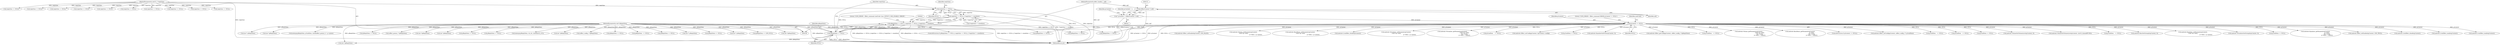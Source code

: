 digraph "0_Android_aeea52da00d210587fb3ed895de3d5f2e0264c88_4@pointer" {
"1000824" [label="(Call,replySize == NULL)"];
"1000114" [label="(MethodParameterIn,uint32_t *replySize)"];
"1000820" [label="(Call,pReplyData == NULL)"];
"1000115" [label="(MethodParameterIn,void *pReplyData)"];
"1000153" [label="(Call,pContext == NULL)"];
"1000118" [label="(Call,* pContext = (EffectContext *) self)"];
"1000120" [label="(Call,(EffectContext *) self)"];
"1000110" [label="(MethodParameterIn,effect_handle_t  self)"];
"1000823" [label="(Call,replySize == NULL || *replySize != sizeof(int))"];
"1000819" [label="(Call,pReplyData == NULL || replySize == NULL || *replySize != sizeof(int))"];
"1000711" [label="(Call,replySize == NULL)"];
"1000349" [label="(Call,replySize == NULL)"];
"1000257" [label="(Call,replySize == NULL)"];
"1000273" [label="(Call,(int *) pReplyData)"];
"1000212" [label="(Call,android::VirtualizerSetStrength(pContext, 0))"];
"1000827" [label="(Call,*replySize != sizeof(int))"];
"1000695" [label="(Call,pCmdData == NULL)"];
"1000118" [label="(Call,* pContext = (EffectContext *) self)"];
"1000460" [label="(Call,android::Equalizer_getParameter(pContext,\n                                                             p->data,\n                                                             &p->vsize,\n                                                             p->data + voffset))"];
"1001101" [label="(Call,pReplyData == LVM_NULL)"];
"1000843" [label="(Call,android::Effect_setEnabled(pContext, LVM_TRUE))"];
"1000950" [label="(Call,android::LvmEffect_disable(pContext))"];
"1000850" [label="(Call,pReplyData == NULL)"];
"1000982" [label="(Call,android::LvmEffect_enable(pContext))"];
"1000116" [label="(Block,)"];
"1000822" [label="(Identifier,NULL)"];
"1000634" [label="(Call,replySize == NULL)"];
"1000578" [label="(Call,(int *)pReplyData)"];
"1000115" [label="(MethodParameterIn,void *pReplyData)"];
"1000154" [label="(Identifier,pContext)"];
"1000818" [label="(ControlStructure,if (pReplyData == NULL || replySize == NULL || *replySize != sizeof(int)))"];
"1000114" [label="(MethodParameterIn,uint32_t *replySize)"];
"1001068" [label="(Call,android::LvmEffect_enable(pContext))"];
"1000821" [label="(Identifier,pReplyData)"];
"1000234" [label="(Call,(int *) pReplyData)"];
"1000873" [label="(Call,android::Effect_setEnabled(pContext, LVM_FALSE))"];
"1000669" [label="(Call,(int *)pReplyData)"];
"1000800" [label="(Call,android::Volume_setParameter(pContext,\n (void *)p->data,\n                                                                 p->data + p->psize))"];
"1000581" [label="(Call,android::BassBoost_setParameter(pContext,\n (void *)p->data,\n                                                                    p->data + p->psize))"];
"1000834" [label="(Literal,\"\tLVM_ERROR : Effect_command cmdCode Case: EFFECT_CMD_ENABLE: ERROR\")"];
"1000819" [label="(Call,pReplyData == NULL || replySize == NULL || *replySize != sizeof(int))"];
"1000367" [label="(Call,memcpy(pReplyData, pCmdData, sizeof(effect_param_t) + p->psize))"];
"1001036" [label="(Call,android::LvmEffect_disable(pContext))"];
"1000120" [label="(Call,(EffectContext *) self)"];
"1000119" [label="(Identifier,pContext)"];
"1000672" [label="(Call,android::Virtualizer_setParameter(pContext,\n (void *)p->data,\n                                                                       p->data + p->psize))"];
"1000707" [label="(Call,pReplyData == NULL)"];
"1000433" [label="(Call,android::Virtualizer_getParameter(pContext,\n                                                               (void *)p->data,\n                                                               &p->vsize,\n                                                               p->data + voffset))"];
"1000168" [label="(Call,pReplyData == NULL)"];
"1000244" [label="(Call,pCmdData    == NULL)"];
"1000378" [label="(Call,(effect_param_t *)pReplyData)"];
"1000797" [label="(Call,(int *)pReplyData)"];
"1000310" [label="(Call,android::Effect_setConfig(pContext, &pContext->config))"];
"1000854" [label="(Call,replySize == NULL)"];
"1000285" [label="(Call,pReplyData == NULL)"];
"1001108" [label="(Call,pCmdData == NULL)"];
"1000870" [label="(Call,(int *)pReplyData)"];
"1000771" [label="(Call,pReplyData == NULL)"];
"1000345" [label="(Call,pReplyData == NULL)"];
"1000122" [label="(Identifier,self)"];
"1001193" [label="(Call,memcpy(pReplyData, vol_ret, sizeof(int32_t)*2))"];
"1000222" [label="(Call,android::EqualizerSetPreset(pContext, 0))"];
"1000840" [label="(Call,(int *)pReplyData)"];
"1000155" [label="(Identifier,NULL)"];
"1000303" [label="(Call,android::Effect_getConfig(pContext, (effect_config_t *)pReplyData))"];
"1000604" [label="(Call,pCmdData   == NULL)"];
"1000485" [label="(Call,android::Volume_getParameter(pContext,\n                                                          (void *)p->data,\n                                                          &p->vsize,\n                                                          p->data + voffset))"];
"1000733" [label="(Call,(int *)pReplyData)"];
"1000110" [label="(MethodParameterIn,effect_handle_t  self)"];
"1000305" [label="(Call,(effect_config_t *)pReplyData)"];
"1000829" [label="(Identifier,replySize)"];
"1000289" [label="(Call,replySize == NULL)"];
"1000153" [label="(Call,pContext == NULL)"];
"1000826" [label="(Identifier,NULL)"];
"1000539" [label="(Call,pReplyData == NULL)"];
"1000127" [label="(Identifier,pContext)"];
"1000253" [label="(Call,pReplyData  == NULL)"];
"1001260" [label="(MethodReturn,int)"];
"1000408" [label="(Call,android::BassBoost_getParameter(pContext,\n                                                             p->data,\n                                                             &p->vsize,\n                                                             p->data + voffset))"];
"1000152" [label="(ControlStructure,if (pContext == NULL))"];
"1000276" [label="(Call,android::Effect_setConfig(pContext, (effect_config_t *) pCmdData))"];
"1000524" [label="(Call,pCmdData   == NULL)"];
"1000825" [label="(Identifier,replySize)"];
"1000543" [label="(Call,replySize == NULL)"];
"1000158" [label="(Literal,\"\tLVM_ERROR : Effect_command ERROR pContext == NULL\")"];
"1001119" [label="(Call,pReplyData == NULL)"];
"1000759" [label="(Call,pCmdData   == NULL)"];
"1000327" [label="(Call,pCmdData == NULL)"];
"1000191" [label="(Call,(int *) pReplyData)"];
"1000775" [label="(Call,replySize == NULL)"];
"1000824" [label="(Call,replySize == NULL)"];
"1000820" [label="(Call,pReplyData == NULL)"];
"1000237" [label="(Call,android::VolumeSetVolumeLevel(pContext, 0))"];
"1001200" [label="(Call,android::VolumeSetVolumeLevel(pContext, (int16_t)(maxdB*100)))"];
"1000630" [label="(Call,pReplyData == NULL)"];
"1001123" [label="(Call,replySize == NULL)"];
"1000163" [label="(Identifier,cmdCode)"];
"1000882" [label="(Call,pCmdData   == NULL)"];
"1000202" [label="(Call,android::BassSetStrength(pContext, 0))"];
"1000823" [label="(Call,replySize == NULL || *replySize != sizeof(int))"];
"1000736" [label="(Call,android::Equalizer_setParameter(pContext,\n (void *)p->data,\n                                                                     p->data + p->psize))"];
"1000172" [label="(Call,replySize == NULL)"];
"1000824" -> "1000823"  [label="AST: "];
"1000824" -> "1000826"  [label="CFG: "];
"1000825" -> "1000824"  [label="AST: "];
"1000826" -> "1000824"  [label="AST: "];
"1000829" -> "1000824"  [label="CFG: "];
"1000823" -> "1000824"  [label="CFG: "];
"1000824" -> "1001260"  [label="DDG: NULL"];
"1000824" -> "1001260"  [label="DDG: replySize"];
"1000824" -> "1000823"  [label="DDG: replySize"];
"1000824" -> "1000823"  [label="DDG: NULL"];
"1000114" -> "1000824"  [label="DDG: replySize"];
"1000820" -> "1000824"  [label="DDG: NULL"];
"1000114" -> "1000109"  [label="AST: "];
"1000114" -> "1001260"  [label="DDG: replySize"];
"1000114" -> "1000172"  [label="DDG: replySize"];
"1000114" -> "1000257"  [label="DDG: replySize"];
"1000114" -> "1000289"  [label="DDG: replySize"];
"1000114" -> "1000349"  [label="DDG: replySize"];
"1000114" -> "1000543"  [label="DDG: replySize"];
"1000114" -> "1000634"  [label="DDG: replySize"];
"1000114" -> "1000711"  [label="DDG: replySize"];
"1000114" -> "1000775"  [label="DDG: replySize"];
"1000114" -> "1000854"  [label="DDG: replySize"];
"1000114" -> "1001123"  [label="DDG: replySize"];
"1000820" -> "1000819"  [label="AST: "];
"1000820" -> "1000822"  [label="CFG: "];
"1000821" -> "1000820"  [label="AST: "];
"1000822" -> "1000820"  [label="AST: "];
"1000825" -> "1000820"  [label="CFG: "];
"1000819" -> "1000820"  [label="CFG: "];
"1000820" -> "1001260"  [label="DDG: NULL"];
"1000820" -> "1001260"  [label="DDG: pReplyData"];
"1000820" -> "1000819"  [label="DDG: pReplyData"];
"1000820" -> "1000819"  [label="DDG: NULL"];
"1000115" -> "1000820"  [label="DDG: pReplyData"];
"1000153" -> "1000820"  [label="DDG: NULL"];
"1000820" -> "1000840"  [label="DDG: pReplyData"];
"1000115" -> "1000109"  [label="AST: "];
"1000115" -> "1001260"  [label="DDG: pReplyData"];
"1000115" -> "1000168"  [label="DDG: pReplyData"];
"1000115" -> "1000191"  [label="DDG: pReplyData"];
"1000115" -> "1000234"  [label="DDG: pReplyData"];
"1000115" -> "1000253"  [label="DDG: pReplyData"];
"1000115" -> "1000273"  [label="DDG: pReplyData"];
"1000115" -> "1000285"  [label="DDG: pReplyData"];
"1000115" -> "1000305"  [label="DDG: pReplyData"];
"1000115" -> "1000345"  [label="DDG: pReplyData"];
"1000115" -> "1000367"  [label="DDG: pReplyData"];
"1000115" -> "1000378"  [label="DDG: pReplyData"];
"1000115" -> "1000539"  [label="DDG: pReplyData"];
"1000115" -> "1000578"  [label="DDG: pReplyData"];
"1000115" -> "1000630"  [label="DDG: pReplyData"];
"1000115" -> "1000669"  [label="DDG: pReplyData"];
"1000115" -> "1000707"  [label="DDG: pReplyData"];
"1000115" -> "1000733"  [label="DDG: pReplyData"];
"1000115" -> "1000771"  [label="DDG: pReplyData"];
"1000115" -> "1000797"  [label="DDG: pReplyData"];
"1000115" -> "1000840"  [label="DDG: pReplyData"];
"1000115" -> "1000850"  [label="DDG: pReplyData"];
"1000115" -> "1000870"  [label="DDG: pReplyData"];
"1000115" -> "1001101"  [label="DDG: pReplyData"];
"1000115" -> "1001119"  [label="DDG: pReplyData"];
"1000115" -> "1001193"  [label="DDG: pReplyData"];
"1000153" -> "1000152"  [label="AST: "];
"1000153" -> "1000155"  [label="CFG: "];
"1000154" -> "1000153"  [label="AST: "];
"1000155" -> "1000153"  [label="AST: "];
"1000158" -> "1000153"  [label="CFG: "];
"1000163" -> "1000153"  [label="CFG: "];
"1000153" -> "1001260"  [label="DDG: NULL"];
"1000153" -> "1001260"  [label="DDG: pContext == NULL"];
"1000153" -> "1001260"  [label="DDG: pContext"];
"1000118" -> "1000153"  [label="DDG: pContext"];
"1000153" -> "1000168"  [label="DDG: NULL"];
"1000153" -> "1000202"  [label="DDG: pContext"];
"1000153" -> "1000212"  [label="DDG: pContext"];
"1000153" -> "1000222"  [label="DDG: pContext"];
"1000153" -> "1000237"  [label="DDG: pContext"];
"1000153" -> "1000244"  [label="DDG: NULL"];
"1000153" -> "1000276"  [label="DDG: pContext"];
"1000153" -> "1000285"  [label="DDG: NULL"];
"1000153" -> "1000303"  [label="DDG: pContext"];
"1000153" -> "1000310"  [label="DDG: pContext"];
"1000153" -> "1000327"  [label="DDG: NULL"];
"1000153" -> "1000408"  [label="DDG: pContext"];
"1000153" -> "1000433"  [label="DDG: pContext"];
"1000153" -> "1000460"  [label="DDG: pContext"];
"1000153" -> "1000485"  [label="DDG: pContext"];
"1000153" -> "1000524"  [label="DDG: NULL"];
"1000153" -> "1000581"  [label="DDG: pContext"];
"1000153" -> "1000604"  [label="DDG: NULL"];
"1000153" -> "1000672"  [label="DDG: pContext"];
"1000153" -> "1000695"  [label="DDG: NULL"];
"1000153" -> "1000736"  [label="DDG: pContext"];
"1000153" -> "1000759"  [label="DDG: NULL"];
"1000153" -> "1000800"  [label="DDG: pContext"];
"1000153" -> "1000843"  [label="DDG: pContext"];
"1000153" -> "1000850"  [label="DDG: NULL"];
"1000153" -> "1000873"  [label="DDG: pContext"];
"1000153" -> "1000882"  [label="DDG: NULL"];
"1000153" -> "1000950"  [label="DDG: pContext"];
"1000153" -> "1000982"  [label="DDG: pContext"];
"1000153" -> "1001036"  [label="DDG: pContext"];
"1000153" -> "1001068"  [label="DDG: pContext"];
"1000153" -> "1001108"  [label="DDG: NULL"];
"1000153" -> "1001200"  [label="DDG: pContext"];
"1000118" -> "1000116"  [label="AST: "];
"1000118" -> "1000120"  [label="CFG: "];
"1000119" -> "1000118"  [label="AST: "];
"1000120" -> "1000118"  [label="AST: "];
"1000127" -> "1000118"  [label="CFG: "];
"1000118" -> "1001260"  [label="DDG: (EffectContext *) self"];
"1000120" -> "1000118"  [label="DDG: self"];
"1000120" -> "1000122"  [label="CFG: "];
"1000121" -> "1000120"  [label="AST: "];
"1000122" -> "1000120"  [label="AST: "];
"1000120" -> "1001260"  [label="DDG: self"];
"1000110" -> "1000120"  [label="DDG: self"];
"1000110" -> "1000109"  [label="AST: "];
"1000110" -> "1001260"  [label="DDG: self"];
"1000823" -> "1000819"  [label="AST: "];
"1000823" -> "1000827"  [label="CFG: "];
"1000827" -> "1000823"  [label="AST: "];
"1000819" -> "1000823"  [label="CFG: "];
"1000823" -> "1001260"  [label="DDG: *replySize != sizeof(int)"];
"1000823" -> "1001260"  [label="DDG: replySize == NULL"];
"1000823" -> "1000819"  [label="DDG: replySize == NULL"];
"1000823" -> "1000819"  [label="DDG: *replySize != sizeof(int)"];
"1000827" -> "1000823"  [label="DDG: *replySize"];
"1000819" -> "1000818"  [label="AST: "];
"1000834" -> "1000819"  [label="CFG: "];
"1000841" -> "1000819"  [label="CFG: "];
"1000819" -> "1001260"  [label="DDG: pReplyData == NULL"];
"1000819" -> "1001260"  [label="DDG: replySize == NULL || *replySize != sizeof(int)"];
"1000819" -> "1001260"  [label="DDG: pReplyData == NULL || replySize == NULL || *replySize != sizeof(int)"];
}
